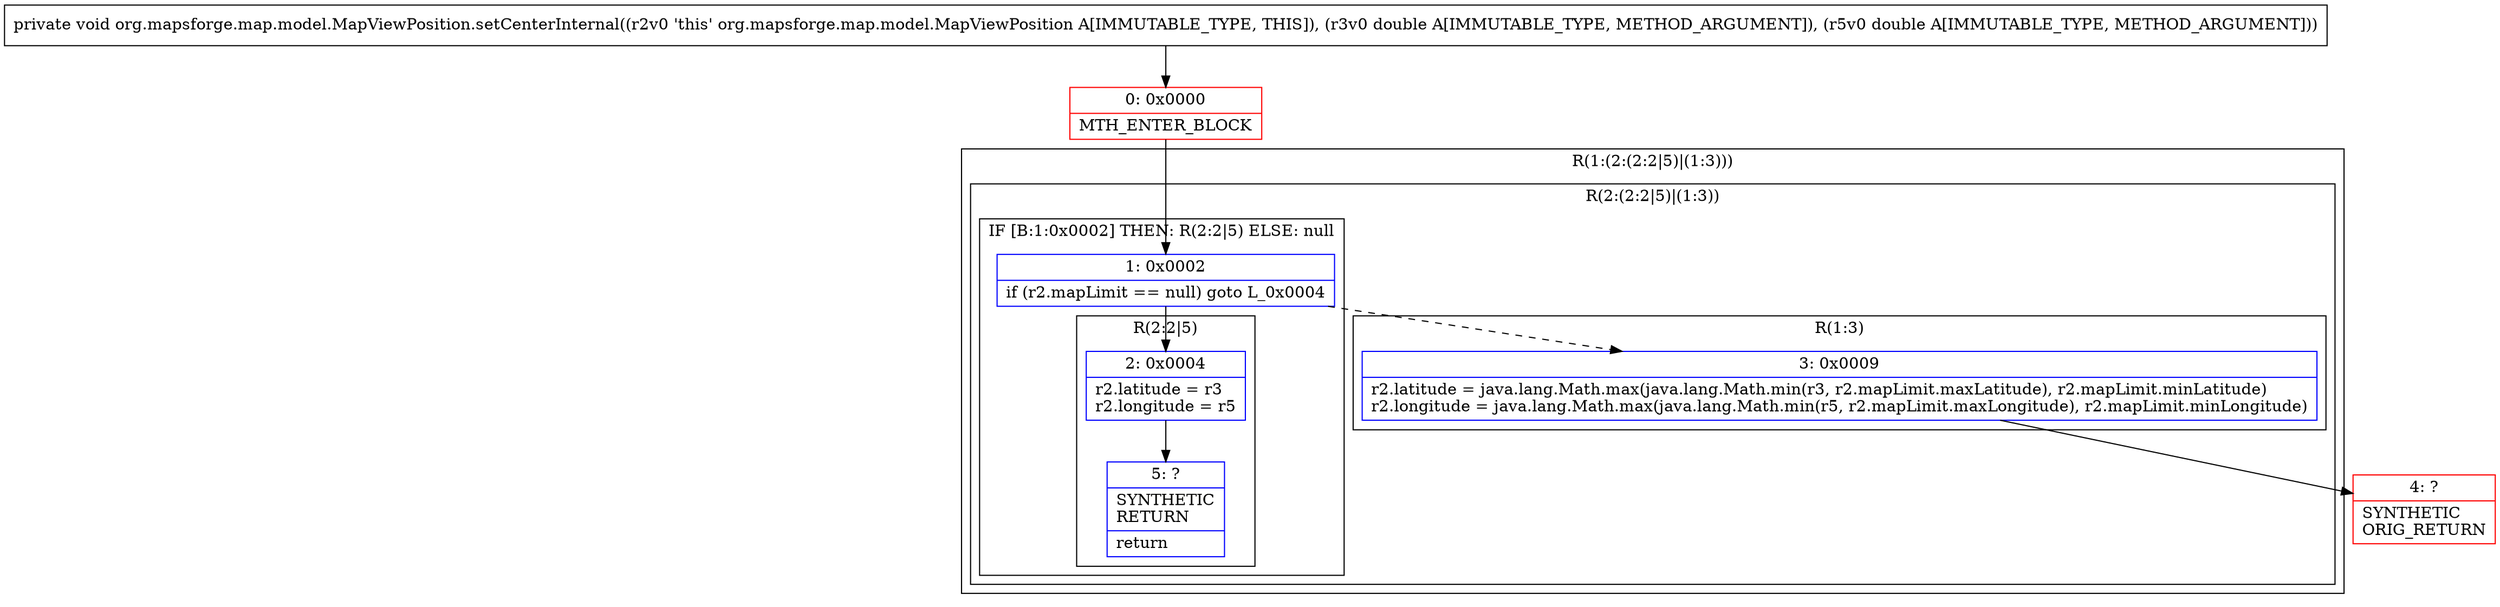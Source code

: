 digraph "CFG fororg.mapsforge.map.model.MapViewPosition.setCenterInternal(DD)V" {
subgraph cluster_Region_1452953197 {
label = "R(1:(2:(2:2|5)|(1:3)))";
node [shape=record,color=blue];
subgraph cluster_Region_143818554 {
label = "R(2:(2:2|5)|(1:3))";
node [shape=record,color=blue];
subgraph cluster_IfRegion_1179146197 {
label = "IF [B:1:0x0002] THEN: R(2:2|5) ELSE: null";
node [shape=record,color=blue];
Node_1 [shape=record,label="{1\:\ 0x0002|if (r2.mapLimit == null) goto L_0x0004\l}"];
subgraph cluster_Region_1467033205 {
label = "R(2:2|5)";
node [shape=record,color=blue];
Node_2 [shape=record,label="{2\:\ 0x0004|r2.latitude = r3\lr2.longitude = r5\l}"];
Node_5 [shape=record,label="{5\:\ ?|SYNTHETIC\lRETURN\l|return\l}"];
}
}
subgraph cluster_Region_1394402256 {
label = "R(1:3)";
node [shape=record,color=blue];
Node_3 [shape=record,label="{3\:\ 0x0009|r2.latitude = java.lang.Math.max(java.lang.Math.min(r3, r2.mapLimit.maxLatitude), r2.mapLimit.minLatitude)\lr2.longitude = java.lang.Math.max(java.lang.Math.min(r5, r2.mapLimit.maxLongitude), r2.mapLimit.minLongitude)\l}"];
}
}
}
Node_0 [shape=record,color=red,label="{0\:\ 0x0000|MTH_ENTER_BLOCK\l}"];
Node_4 [shape=record,color=red,label="{4\:\ ?|SYNTHETIC\lORIG_RETURN\l}"];
MethodNode[shape=record,label="{private void org.mapsforge.map.model.MapViewPosition.setCenterInternal((r2v0 'this' org.mapsforge.map.model.MapViewPosition A[IMMUTABLE_TYPE, THIS]), (r3v0 double A[IMMUTABLE_TYPE, METHOD_ARGUMENT]), (r5v0 double A[IMMUTABLE_TYPE, METHOD_ARGUMENT])) }"];
MethodNode -> Node_0;
Node_1 -> Node_2;
Node_1 -> Node_3[style=dashed];
Node_2 -> Node_5;
Node_3 -> Node_4;
Node_0 -> Node_1;
}


